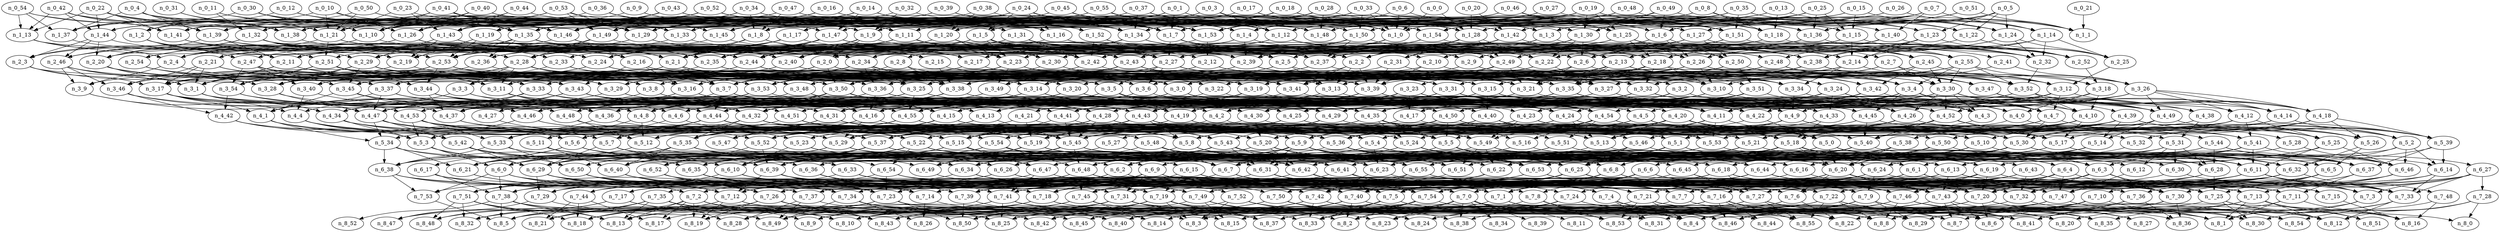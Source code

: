 /* Created by layeredDag.awk: name = g_0500_09_40, edge_probability = 0.083000, seed = 1 */

digraph g_0500_09_40 {
  n_0_0 -> n_1_0;
  n_0_6 -> n_1_0;
  n_0_13 -> n_1_0;
  n_0_14 -> n_1_0;
  n_0_17 -> n_1_0;
  n_0_19 -> n_1_0;
  n_0_33 -> n_1_0;
  n_0_45 -> n_1_0;
  n_0_3 -> n_1_1;
  n_0_13 -> n_1_1;
  n_0_21 -> n_1_1;
  n_0_26 -> n_1_1;
  n_0_51 -> n_1_1;
  n_0_10 -> n_1_2;
  n_0_12 -> n_1_2;
  n_0_52 -> n_1_2;
  n_0_6 -> n_1_3;
  n_0_51 -> n_1_3;
  n_0_55 -> n_1_3;
  n_0_26 -> n_1_4;
  n_0_27 -> n_1_4;
  n_0_39 -> n_1_4;
  n_0_44 -> n_1_4;
  n_0_1 -> n_1_5;
  n_0_24 -> n_1_5;
  n_0_1 -> n_1_6;
  n_0_25 -> n_1_6;
  n_0_37 -> n_1_6;
  n_0_49 -> n_1_6;
  n_0_51 -> n_1_6;
  n_0_1 -> n_1_7;
  n_0_4 -> n_1_7;
  n_0_18 -> n_1_7;
  n_0_23 -> n_1_7;
  n_0_24 -> n_1_7;
  n_0_28 -> n_1_7;
  n_0_40 -> n_1_7;
  n_0_43 -> n_1_7;
  n_0_45 -> n_1_7;
  n_0_52 -> n_1_7;
  n_0_24 -> n_1_8;
  n_0_28 -> n_1_8;
  n_0_34 -> n_1_8;
  n_0_35 -> n_1_8;
  n_0_47 -> n_1_8;
  n_0_4 -> n_1_9;
  n_0_11 -> n_1_9;
  n_0_15 -> n_1_9;
  n_0_19 -> n_1_9;
  n_0_32 -> n_1_9;
  n_0_14 -> n_1_10;
  n_0_19 -> n_1_10;
  n_0_30 -> n_1_10;
  n_0_40 -> n_1_10;
  n_0_41 -> n_1_10;
  n_0_44 -> n_1_10;
  n_0_7 -> n_1_11;
  n_0_9 -> n_1_11;
  n_0_36 -> n_1_11;
  n_0_41 -> n_1_11;
  n_0_48 -> n_1_11;
  n_0_52 -> n_1_11;
  n_0_3 -> n_1_12;
  n_0_7 -> n_1_12;
  n_0_37 -> n_1_12;
  n_0_38 -> n_1_12;
  n_0_41 -> n_1_12;
  n_0_22 -> n_1_13;
  n_0_42 -> n_1_13;
  n_0_54 -> n_1_13;
  n_0_7 -> n_1_14;
  n_0_15 -> n_1_14;
  n_0_35 -> n_1_14;
  n_0_1 -> n_1_15;
  n_0_15 -> n_1_15;
  n_0_25 -> n_1_15;
  n_0_52 -> n_1_15;
  n_0_14 -> n_1_16;
  n_0_24 -> n_1_16;
  n_0_30 -> n_1_16;
  n_0_42 -> n_1_16;
  n_0_43 -> n_1_16;
  n_0_3 -> n_1_17;
  n_0_15 -> n_1_17;
  n_0_8 -> n_1_18;
  n_0_13 -> n_1_18;
  n_0_19 -> n_1_18;
  n_0_28 -> n_1_18;
  n_0_46 -> n_1_18;
  n_0_48 -> n_1_18;
  n_0_16 -> n_1_19;
  n_0_43 -> n_1_19;
  n_0_52 -> n_1_19;
  n_0_17 -> n_1_20;
  n_0_26 -> n_1_20;
  n_0_38 -> n_1_20;
  n_0_10 -> n_1_21;
  n_0_16 -> n_1_21;
  n_0_22 -> n_1_21;
  n_0_23 -> n_1_21;
  n_0_31 -> n_1_21;
  n_0_35 -> n_1_21;
  n_0_46 -> n_1_21;
  n_0_50 -> n_1_21;
  n_0_5 -> n_1_22;
  n_0_18 -> n_1_22;
  n_0_49 -> n_1_22;
  n_0_5 -> n_1_23;
  n_0_17 -> n_1_23;
  n_0_46 -> n_1_23;
  n_0_5 -> n_1_24;
  n_0_8 -> n_1_24;
  n_0_27 -> n_1_24;
  n_0_35 -> n_1_24;
  n_0_55 -> n_1_24;
  n_0_19 -> n_1_25;
  n_0_39 -> n_1_25;
  n_0_46 -> n_1_25;
  n_0_47 -> n_1_25;
  n_0_10 -> n_1_26;
  n_0_40 -> n_1_26;
  n_0_53 -> n_1_26;
  n_0_55 -> n_1_26;
  n_0_7 -> n_1_27;
  n_0_16 -> n_1_27;
  n_0_0 -> n_1_28;
  n_0_5 -> n_1_28;
  n_0_18 -> n_1_28;
  n_0_20 -> n_1_28;
  n_0_50 -> n_1_28;
  n_0_16 -> n_1_29;
  n_0_18 -> n_1_29;
  n_0_22 -> n_1_29;
  n_0_27 -> n_1_29;
  n_0_37 -> n_1_29;
  n_0_53 -> n_1_29;
  n_0_19 -> n_1_30;
  n_0_40 -> n_1_30;
  n_0_49 -> n_1_30;
  n_0_9 -> n_1_31;
  n_0_54 -> n_1_31;
  n_0_9 -> n_1_32;
  n_0_11 -> n_1_32;
  n_0_53 -> n_1_32;
  n_0_8 -> n_1_33;
  n_0_12 -> n_1_33;
  n_0_41 -> n_1_33;
  n_0_55 -> n_1_33;
  n_0_10 -> n_1_34;
  n_0_18 -> n_1_34;
  n_0_24 -> n_1_34;
  n_0_30 -> n_1_34;
  n_0_37 -> n_1_34;
  n_0_39 -> n_1_34;
  n_0_11 -> n_1_35;
  n_0_24 -> n_1_35;
  n_0_30 -> n_1_35;
  n_0_34 -> n_1_35;
  n_0_39 -> n_1_35;
  n_0_41 -> n_1_35;
  n_0_5 -> n_1_36;
  n_0_25 -> n_1_36;
  n_0_33 -> n_1_36;
  n_0_47 -> n_1_36;
  n_0_4 -> n_1_37;
  n_0_30 -> n_1_37;
  n_0_41 -> n_1_37;
  n_0_47 -> n_1_37;
  n_0_54 -> n_1_37;
  n_0_1 -> n_1_38;
  n_0_4 -> n_1_38;
  n_0_16 -> n_1_38;
  n_0_31 -> n_1_38;
  n_0_42 -> n_1_38;
  n_0_43 -> n_1_38;
  n_0_46 -> n_1_38;
  n_0_54 -> n_1_38;
  n_0_4 -> n_1_39;
  n_0_13 -> n_1_39;
  n_0_22 -> n_1_39;
  n_0_40 -> n_1_39;
  n_0_41 -> n_1_39;
  n_0_7 -> n_1_40;
  n_0_16 -> n_1_40;
  n_0_22 -> n_1_41;
  n_0_33 -> n_1_41;
  n_0_42 -> n_1_41;
  n_0_50 -> n_1_41;
  n_0_20 -> n_1_42;
  n_0_51 -> n_1_42;
  n_0_53 -> n_1_42;
  n_0_23 -> n_1_43;
  n_0_24 -> n_1_43;
  n_0_36 -> n_1_43;
  n_0_39 -> n_1_43;
  n_0_44 -> n_1_43;
  n_0_47 -> n_1_43;
  n_0_8 -> n_1_44;
  n_0_22 -> n_1_44;
  n_0_42 -> n_1_44;
  n_0_46 -> n_1_44;
  n_0_49 -> n_1_44;
  n_0_1 -> n_1_45;
  n_0_14 -> n_1_45;
  n_0_32 -> n_1_45;
  n_0_36 -> n_1_45;
  n_0_37 -> n_1_45;
  n_0_38 -> n_1_45;
  n_0_3 -> n_1_46;
  n_0_12 -> n_1_46;
  n_0_25 -> n_1_46;
  n_0_34 -> n_1_46;
  n_0_41 -> n_1_46;
  n_0_43 -> n_1_46;
  n_0_45 -> n_1_46;
  n_0_52 -> n_1_46;
  n_0_14 -> n_1_47;
  n_0_35 -> n_1_47;
  n_0_50 -> n_1_47;
  n_0_5 -> n_1_48;
  n_0_28 -> n_1_48;
  n_0_45 -> n_1_48;
  n_0_53 -> n_1_48;
  n_0_17 -> n_1_49;
  n_0_34 -> n_1_49;
  n_0_45 -> n_1_49;
  n_0_53 -> n_1_49;
  n_0_55 -> n_1_49;
  n_0_24 -> n_1_50;
  n_0_27 -> n_1_50;
  n_0_33 -> n_1_50;
  n_0_55 -> n_1_50;
  n_0_16 -> n_1_51;
  n_0_19 -> n_1_51;
  n_0_24 -> n_1_51;
  n_0_35 -> n_1_51;
  n_0_46 -> n_1_51;
  n_0_12 -> n_1_52;
  n_0_34 -> n_1_52;
  n_0_43 -> n_1_52;
  n_0_6 -> n_1_53;
  n_0_22 -> n_1_53;
  n_0_28 -> n_1_53;
  n_0_32 -> n_1_53;
  n_0_33 -> n_1_53;
  n_0_34 -> n_1_53;
  n_0_35 -> n_1_53;
  n_0_40 -> n_1_53;
  n_0_55 -> n_1_53;
  n_0_10 -> n_1_54;
  n_0_25 -> n_1_54;
  n_0_35 -> n_1_54;
  n_0_41 -> n_1_54;
  n_0_48 -> n_1_54;
  n_1_9 -> n_2_0;
  n_1_50 -> n_2_0;
  n_1_5 -> n_2_1;
  n_1_8 -> n_2_1;
  n_1_17 -> n_2_1;
  n_1_18 -> n_2_1;
  n_1_21 -> n_2_1;
  n_1_26 -> n_2_1;
  n_1_35 -> n_2_1;
  n_1_47 -> n_2_1;
  n_1_6 -> n_2_2;
  n_1_13 -> n_2_2;
  n_1_18 -> n_2_2;
  n_1_20 -> n_2_2;
  n_1_28 -> n_2_2;
  n_1_31 -> n_2_2;
  n_1_34 -> n_2_2;
  n_1_42 -> n_2_2;
  n_1_21 -> n_2_3;
  n_1_32 -> n_2_3;
  n_1_44 -> n_2_3;
  n_1_45 -> n_2_3;
  n_1_4 -> n_2_4;
  n_1_5 -> n_2_4;
  n_1_13 -> n_2_4;
  n_1_20 -> n_2_4;
  n_1_26 -> n_2_4;
  n_1_49 -> n_2_4;
  n_1_0 -> n_2_5;
  n_1_7 -> n_2_5;
  n_1_39 -> n_2_5;
  n_1_22 -> n_2_6;
  n_1_30 -> n_2_6;
  n_1_35 -> n_2_6;
  n_1_51 -> n_2_6;
  n_1_25 -> n_2_7;
  n_1_0 -> n_2_8;
  n_1_7 -> n_2_9;
  n_1_12 -> n_2_9;
  n_1_30 -> n_2_9;
  n_1_27 -> n_2_10;
  n_1_31 -> n_2_10;
  n_1_36 -> n_2_10;
  n_1_2 -> n_2_11;
  n_1_12 -> n_2_11;
  n_1_16 -> n_2_11;
  n_1_29 -> n_2_11;
  n_1_39 -> n_2_11;
  n_1_35 -> n_2_12;
  n_1_53 -> n_2_12;
  n_1_12 -> n_2_13;
  n_1_24 -> n_2_13;
  n_1_42 -> n_2_13;
  n_1_3 -> n_2_14;
  n_1_14 -> n_2_14;
  n_1_15 -> n_2_14;
  n_1_23 -> n_2_14;
  n_1_34 -> n_2_14;
  n_1_39 -> n_2_15;
  n_1_46 -> n_2_15;
  n_1_26 -> n_2_16;
  n_1_44 -> n_2_16;
  n_1_46 -> n_2_16;
  n_1_8 -> n_2_17;
  n_1_21 -> n_2_17;
  n_1_35 -> n_2_17;
  n_1_36 -> n_2_17;
  n_1_53 -> n_2_17;
  n_1_7 -> n_2_18;
  n_1_15 -> n_2_18;
  n_1_25 -> n_2_18;
  n_1_32 -> n_2_18;
  n_1_34 -> n_2_18;
  n_1_6 -> n_2_19;
  n_1_19 -> n_2_19;
  n_1_41 -> n_2_19;
  n_1_43 -> n_2_19;
  n_1_14 -> n_2_20;
  n_1_32 -> n_2_20;
  n_1_39 -> n_2_20;
  n_1_44 -> n_2_20;
  n_1_3 -> n_2_21;
  n_1_12 -> n_2_21;
  n_1_23 -> n_2_22;
  n_1_28 -> n_2_22;
  n_1_30 -> n_2_22;
  n_1_43 -> n_2_22;
  n_1_5 -> n_2_23;
  n_1_11 -> n_2_23;
  n_1_20 -> n_2_23;
  n_1_34 -> n_2_23;
  n_1_35 -> n_2_23;
  n_1_2 -> n_2_24;
  n_1_11 -> n_2_24;
  n_1_32 -> n_2_24;
  n_1_47 -> n_2_24;
  n_1_54 -> n_2_24;
  n_1_14 -> n_2_25;
  n_1_22 -> n_2_25;
  n_1_24 -> n_2_25;
  n_1_40 -> n_2_25;
  n_1_6 -> n_2_26;
  n_1_24 -> n_2_26;
  n_1_25 -> n_2_26;
  n_1_49 -> n_2_26;
  n_1_7 -> n_2_27;
  n_1_10 -> n_2_27;
  n_1_11 -> n_2_27;
  n_1_25 -> n_2_27;
  n_1_29 -> n_2_27;
  n_1_31 -> n_2_27;
  n_1_52 -> n_2_27;
  n_1_54 -> n_2_27;
  n_1_4 -> n_2_28;
  n_1_13 -> n_2_28;
  n_1_17 -> n_2_28;
  n_1_31 -> n_2_28;
  n_1_34 -> n_2_28;
  n_1_49 -> n_2_28;
  n_1_29 -> n_2_29;
  n_1_32 -> n_2_29;
  n_1_43 -> n_2_29;
  n_1_5 -> n_2_30;
  n_1_29 -> n_2_30;
  n_1_54 -> n_2_30;
  n_1_3 -> n_2_31;
  n_1_28 -> n_2_31;
  n_1_42 -> n_2_31;
  n_1_5 -> n_2_32;
  n_1_11 -> n_2_32;
  n_1_12 -> n_2_32;
  n_1_14 -> n_2_32;
  n_1_24 -> n_2_32;
  n_1_25 -> n_2_32;
  n_1_27 -> n_2_32;
  n_1_5 -> n_2_33;
  n_1_32 -> n_2_33;
  n_1_25 -> n_2_34;
  n_1_26 -> n_2_34;
  n_1_28 -> n_2_34;
  n_1_32 -> n_2_34;
  n_1_9 -> n_2_35;
  n_1_25 -> n_2_35;
  n_1_38 -> n_2_35;
  n_1_43 -> n_2_35;
  n_1_47 -> n_2_35;
  n_1_50 -> n_2_35;
  n_1_5 -> n_2_36;
  n_1_35 -> n_2_36;
  n_1_47 -> n_2_36;
  n_1_8 -> n_2_37;
  n_1_25 -> n_2_37;
  n_1_26 -> n_2_37;
  n_1_27 -> n_2_37;
  n_1_50 -> n_2_37;
  n_1_5 -> n_2_38;
  n_1_7 -> n_2_38;
  n_1_12 -> n_2_38;
  n_1_14 -> n_2_38;
  n_1_23 -> n_2_38;
  n_1_45 -> n_2_38;
  n_1_4 -> n_2_39;
  n_1_11 -> n_2_39;
  n_1_19 -> n_2_39;
  n_1_33 -> n_2_39;
  n_1_50 -> n_2_39;
  n_1_51 -> n_2_39;
  n_1_9 -> n_2_40;
  n_1_19 -> n_2_40;
  n_1_26 -> n_2_40;
  n_1_27 -> n_2_40;
  n_1_30 -> n_2_40;
  n_1_31 -> n_2_40;
  n_1_4 -> n_2_41;
  n_1_0 -> n_2_42;
  n_1_5 -> n_2_42;
  n_1_18 -> n_2_42;
  n_1_21 -> n_2_42;
  n_1_31 -> n_2_42;
  n_1_41 -> n_2_42;
  n_1_47 -> n_2_42;
  n_1_52 -> n_2_42;
  n_1_5 -> n_2_43;
  n_1_15 -> n_2_43;
  n_1_28 -> n_2_43;
  n_1_35 -> n_2_43;
  n_1_11 -> n_2_44;
  n_1_12 -> n_2_44;
  n_1_26 -> n_2_44;
  n_1_37 -> n_2_44;
  n_1_40 -> n_2_44;
  n_1_42 -> n_2_44;
  n_1_47 -> n_2_44;
  n_1_16 -> n_2_45;
  n_1_18 -> n_2_45;
  n_1_36 -> n_2_45;
  n_1_10 -> n_2_46;
  n_1_17 -> n_2_46;
  n_1_35 -> n_2_46;
  n_1_44 -> n_2_46;
  n_1_2 -> n_2_47;
  n_1_46 -> n_2_47;
  n_1_35 -> n_2_48;
  n_1_40 -> n_2_48;
  n_1_47 -> n_2_48;
  n_1_7 -> n_2_49;
  n_1_28 -> n_2_49;
  n_1_36 -> n_2_49;
  n_1_50 -> n_2_49;
  n_1_6 -> n_2_50;
  n_1_17 -> n_2_50;
  n_1_20 -> n_2_50;
  n_1_27 -> n_2_50;
  n_1_47 -> n_2_50;
  n_1_2 -> n_2_51;
  n_1_11 -> n_2_51;
  n_1_21 -> n_2_51;
  n_1_16 -> n_2_52;
  n_1_23 -> n_2_52;
  n_1_27 -> n_2_52;
  n_1_51 -> n_2_52;
  n_1_52 -> n_2_52;
  n_1_54 -> n_2_52;
  n_1_8 -> n_2_53;
  n_1_19 -> n_2_53;
  n_1_20 -> n_2_53;
  n_1_27 -> n_2_53;
  n_1_32 -> n_2_53;
  n_1_33 -> n_2_53;
  n_1_35 -> n_2_53;
  n_1_10 -> n_2_54;
  n_1_26 -> n_2_54;
  n_1_35 -> n_2_54;
  n_1_9 -> n_2_55;
  n_1_15 -> n_2_55;
  n_1_31 -> n_2_55;
  n_2_4 -> n_3_0;
  n_2_7 -> n_3_0;
  n_2_14 -> n_3_0;
  n_2_44 -> n_3_0;
  n_2_11 -> n_3_1;
  n_2_20 -> n_3_1;
  n_2_21 -> n_3_1;
  n_2_28 -> n_3_1;
  n_2_51 -> n_3_1;
  n_2_0 -> n_3_2;
  n_2_1 -> n_3_3;
  n_2_28 -> n_3_3;
  n_2_34 -> n_3_3;
  n_2_17 -> n_3_4;
  n_2_27 -> n_3_4;
  n_2_39 -> n_3_4;
  n_2_40 -> n_3_4;
  n_2_48 -> n_3_4;
  n_2_55 -> n_3_4;
  n_2_27 -> n_3_5;
  n_2_28 -> n_3_5;
  n_2_53 -> n_3_5;
  n_2_26 -> n_3_6;
  n_2_27 -> n_3_6;
  n_2_28 -> n_3_6;
  n_2_1 -> n_3_7;
  n_2_14 -> n_3_7;
  n_2_29 -> n_3_7;
  n_2_34 -> n_3_7;
  n_2_36 -> n_3_7;
  n_2_37 -> n_3_7;
  n_2_54 -> n_3_7;
  n_2_28 -> n_3_8;
  n_2_29 -> n_3_8;
  n_2_39 -> n_3_8;
  n_2_4 -> n_3_9;
  n_2_40 -> n_3_9;
  n_2_46 -> n_3_9;
  n_2_18 -> n_3_10;
  n_2_23 -> n_3_10;
  n_2_26 -> n_3_10;
  n_2_35 -> n_3_10;
  n_2_41 -> n_3_10;
  n_2_0 -> n_3_11;
  n_2_9 -> n_3_11;
  n_2_23 -> n_3_11;
  n_2_28 -> n_3_11;
  n_2_30 -> n_3_11;
  n_2_43 -> n_3_11;
  n_2_51 -> n_3_11;
  n_2_54 -> n_3_11;
  n_2_14 -> n_3_12;
  n_2_25 -> n_3_12;
  n_2_29 -> n_3_12;
  n_2_38 -> n_3_12;
  n_2_45 -> n_3_12;
  n_2_2 -> n_3_13;
  n_2_5 -> n_3_13;
  n_2_6 -> n_3_13;
  n_2_16 -> n_3_13;
  n_2_50 -> n_3_13;
  n_2_3 -> n_3_14;
  n_2_5 -> n_3_14;
  n_2_6 -> n_3_14;
  n_2_13 -> n_3_14;
  n_2_18 -> n_3_14;
  n_2_20 -> n_3_14;
  n_2_11 -> n_3_15;
  n_2_12 -> n_3_15;
  n_2_18 -> n_3_15;
  n_2_24 -> n_3_15;
  n_2_27 -> n_3_15;
  n_2_50 -> n_3_15;
  n_2_16 -> n_3_16;
  n_2_39 -> n_3_16;
  n_2_42 -> n_3_16;
  n_2_47 -> n_3_16;
  n_2_3 -> n_3_17;
  n_2_11 -> n_3_17;
  n_2_18 -> n_3_17;
  n_2_21 -> n_3_17;
  n_2_28 -> n_3_17;
  n_2_35 -> n_3_17;
  n_2_5 -> n_3_18;
  n_2_52 -> n_3_18;
  n_2_55 -> n_3_18;
  n_2_8 -> n_3_19;
  n_2_14 -> n_3_19;
  n_2_18 -> n_3_19;
  n_2_24 -> n_3_19;
  n_2_28 -> n_3_19;
  n_2_53 -> n_3_19;
  n_2_20 -> n_3_20;
  n_2_37 -> n_3_20;
  n_2_0 -> n_3_21;
  n_2_6 -> n_3_21;
  n_2_13 -> n_3_21;
  n_2_31 -> n_3_21;
  n_2_39 -> n_3_21;
  n_2_44 -> n_3_21;
  n_2_49 -> n_3_21;
  n_2_2 -> n_3_22;
  n_2_51 -> n_3_22;
  n_2_49 -> n_3_23;
  n_2_18 -> n_3_24;
  n_2_26 -> n_3_24;
  n_2_1 -> n_3_25;
  n_2_7 -> n_3_25;
  n_2_27 -> n_3_25;
  n_2_34 -> n_3_25;
  n_2_38 -> n_3_25;
  n_2_7 -> n_3_26;
  n_2_28 -> n_3_26;
  n_2_41 -> n_3_26;
  n_2_16 -> n_3_27;
  n_2_22 -> n_3_27;
  n_2_39 -> n_3_27;
  n_2_45 -> n_3_27;
  n_2_55 -> n_3_27;
  n_2_1 -> n_3_28;
  n_2_6 -> n_3_28;
  n_2_10 -> n_3_28;
  n_2_19 -> n_3_28;
  n_2_20 -> n_3_28;
  n_2_26 -> n_3_28;
  n_2_29 -> n_3_28;
  n_2_44 -> n_3_28;
  n_2_46 -> n_3_28;
  n_2_53 -> n_3_28;
  n_2_0 -> n_3_29;
  n_2_11 -> n_3_29;
  n_2_17 -> n_3_29;
  n_2_21 -> n_3_29;
  n_2_42 -> n_3_29;
  n_2_46 -> n_3_29;
  n_2_7 -> n_3_30;
  n_2_12 -> n_3_30;
  n_2_42 -> n_3_30;
  n_2_45 -> n_3_30;
  n_2_55 -> n_3_30;
  n_2_26 -> n_3_31;
  n_2_30 -> n_3_31;
  n_2_40 -> n_3_31;
  n_2_47 -> n_3_31;
  n_2_53 -> n_3_31;
  n_2_1 -> n_3_32;
  n_2_10 -> n_3_32;
  n_2_18 -> n_3_32;
  n_2_38 -> n_3_32;
  n_2_45 -> n_3_32;
  n_2_22 -> n_3_33;
  n_2_29 -> n_3_33;
  n_2_46 -> n_3_33;
  n_2_49 -> n_3_33;
  n_2_13 -> n_3_34;
  n_2_14 -> n_3_34;
  n_2_15 -> n_3_34;
  n_2_16 -> n_3_34;
  n_2_34 -> n_3_34;
  n_2_44 -> n_3_34;
  n_2_13 -> n_3_35;
  n_2_18 -> n_3_35;
  n_2_24 -> n_3_35;
  n_2_37 -> n_3_35;
  n_2_43 -> n_3_35;
  n_2_45 -> n_3_35;
  n_2_48 -> n_3_35;
  n_2_50 -> n_3_35;
  n_2_5 -> n_3_36;
  n_2_6 -> n_3_36;
  n_2_19 -> n_3_36;
  n_2_34 -> n_3_36;
  n_2_38 -> n_3_36;
  n_2_54 -> n_3_36;
  n_2_0 -> n_3_37;
  n_2_3 -> n_3_37;
  n_2_12 -> n_3_37;
  n_2_27 -> n_3_37;
  n_2_8 -> n_3_38;
  n_2_15 -> n_3_38;
  n_2_34 -> n_3_38;
  n_2_45 -> n_3_38;
  n_2_49 -> n_3_38;
  n_2_1 -> n_3_39;
  n_2_2 -> n_3_39;
  n_2_10 -> n_3_39;
  n_2_27 -> n_3_39;
  n_2_31 -> n_3_39;
  n_2_35 -> n_3_39;
  n_2_38 -> n_3_39;
  n_2_55 -> n_3_39;
  n_2_0 -> n_3_40;
  n_2_28 -> n_3_40;
  n_2_40 -> n_3_40;
  n_2_44 -> n_3_40;
  n_2_47 -> n_3_40;
  n_2_1 -> n_3_41;
  n_2_2 -> n_3_41;
  n_2_6 -> n_3_41;
  n_2_18 -> n_3_41;
  n_2_21 -> n_3_41;
  n_2_22 -> n_3_41;
  n_2_33 -> n_3_41;
  n_2_43 -> n_3_41;
  n_2_50 -> n_3_41;
  n_2_9 -> n_3_42;
  n_2_26 -> n_3_42;
  n_2_45 -> n_3_42;
  n_2_16 -> n_3_43;
  n_2_21 -> n_3_43;
  n_2_51 -> n_3_43;
  n_2_51 -> n_3_44;
  n_2_53 -> n_3_44;
  n_2_23 -> n_3_45;
  n_2_24 -> n_3_45;
  n_2_29 -> n_3_45;
  n_2_33 -> n_3_45;
  n_2_43 -> n_3_45;
  n_2_47 -> n_3_45;
  n_2_21 -> n_3_46;
  n_2_24 -> n_3_46;
  n_2_46 -> n_3_46;
  n_2_53 -> n_3_46;
  n_2_6 -> n_3_47;
  n_2_34 -> n_3_47;
  n_2_38 -> n_3_47;
  n_2_48 -> n_3_47;
  n_2_49 -> n_3_47;
  n_2_50 -> n_3_47;
  n_2_9 -> n_3_48;
  n_2_33 -> n_3_48;
  n_2_48 -> n_3_48;
  n_2_53 -> n_3_48;
  n_2_13 -> n_3_49;
  n_2_23 -> n_3_49;
  n_2_43 -> n_3_49;
  n_2_0 -> n_3_50;
  n_2_1 -> n_3_50;
  n_2_12 -> n_3_50;
  n_2_13 -> n_3_50;
  n_2_23 -> n_3_50;
  n_2_29 -> n_3_50;
  n_2_9 -> n_3_51;
  n_2_50 -> n_3_51;
  n_2_13 -> n_3_52;
  n_2_23 -> n_3_52;
  n_2_32 -> n_3_52;
  n_2_48 -> n_3_52;
  n_2_51 -> n_3_52;
  n_2_55 -> n_3_52;
  n_2_8 -> n_3_53;
  n_2_13 -> n_3_53;
  n_2_17 -> n_3_53;
  n_2_23 -> n_3_53;
  n_2_26 -> n_3_53;
  n_2_27 -> n_3_53;
  n_2_31 -> n_3_53;
  n_2_46 -> n_3_53;
  n_2_54 -> n_3_53;
  n_2_28 -> n_3_54;
  n_2_29 -> n_3_54;
  n_2_36 -> n_3_54;
  n_2_47 -> n_3_54;
  n_2_51 -> n_3_54;
  n_3_2 -> n_4_0;
  n_3_18 -> n_4_0;
  n_3_32 -> n_4_0;
  n_3_35 -> n_4_0;
  n_3_42 -> n_4_0;
  n_3_17 -> n_4_1;
  n_3_29 -> n_4_1;
  n_3_37 -> n_4_1;
  n_3_45 -> n_4_1;
  n_3_25 -> n_4_2;
  n_3_26 -> n_4_2;
  n_3_39 -> n_4_2;
  n_3_4 -> n_4_3;
  n_3_7 -> n_4_3;
  n_3_10 -> n_4_3;
  n_3_22 -> n_4_3;
  n_3_30 -> n_4_3;
  n_3_32 -> n_4_3;
  n_3_3 -> n_4_4;
  n_3_17 -> n_4_4;
  n_3_40 -> n_4_4;
  n_3_39 -> n_4_5;
  n_3_51 -> n_4_5;
  n_3_0 -> n_4_6;
  n_3_15 -> n_4_6;
  n_3_44 -> n_4_6;
  n_3_51 -> n_4_6;
  n_3_4 -> n_4_7;
  n_3_12 -> n_4_7;
  n_3_13 -> n_4_7;
  n_3_30 -> n_4_7;
  n_3_51 -> n_4_7;
  n_3_0 -> n_4_8;
  n_3_15 -> n_4_8;
  n_3_40 -> n_4_8;
  n_3_49 -> n_4_8;
  n_3_50 -> n_4_8;
  n_3_53 -> n_4_8;
  n_3_0 -> n_4_9;
  n_3_4 -> n_4_9;
  n_3_5 -> n_4_9;
  n_3_20 -> n_4_9;
  n_3_31 -> n_4_9;
  n_3_34 -> n_4_9;
  n_3_43 -> n_4_9;
  n_3_18 -> n_4_10;
  n_3_36 -> n_4_10;
  n_3_47 -> n_4_10;
  n_3_52 -> n_4_10;
  n_3_6 -> n_4_11;
  n_3_11 -> n_4_11;
  n_3_16 -> n_4_11;
  n_3_24 -> n_4_11;
  n_3_26 -> n_4_11;
  n_3_27 -> n_4_11;
  n_3_33 -> n_4_11;
  n_3_35 -> n_4_11;
  n_3_0 -> n_4_12;
  n_3_26 -> n_4_12;
  n_3_7 -> n_4_13;
  n_3_30 -> n_4_13;
  n_3_32 -> n_4_13;
  n_3_39 -> n_4_13;
  n_3_0 -> n_4_14;
  n_3_24 -> n_4_14;
  n_3_26 -> n_4_14;
  n_3_52 -> n_4_14;
  n_3_15 -> n_4_15;
  n_3_21 -> n_4_15;
  n_3_39 -> n_4_15;
  n_3_43 -> n_4_15;
  n_3_50 -> n_4_15;
  n_3_0 -> n_4_16;
  n_3_5 -> n_4_16;
  n_3_15 -> n_4_16;
  n_3_22 -> n_4_16;
  n_3_27 -> n_4_16;
  n_3_36 -> n_4_16;
  n_3_39 -> n_4_16;
  n_3_43 -> n_4_16;
  n_3_48 -> n_4_16;
  n_3_23 -> n_4_17;
  n_3_24 -> n_4_17;
  n_3_30 -> n_4_17;
  n_3_12 -> n_4_18;
  n_3_15 -> n_4_18;
  n_3_26 -> n_4_18;
  n_3_52 -> n_4_18;
  n_3_5 -> n_4_19;
  n_3_8 -> n_4_19;
  n_3_32 -> n_4_19;
  n_3_39 -> n_4_19;
  n_3_50 -> n_4_19;
  n_3_52 -> n_4_19;
  n_3_54 -> n_4_19;
  n_3_8 -> n_4_20;
  n_3_13 -> n_4_21;
  n_3_7 -> n_4_22;
  n_3_29 -> n_4_22;
  n_3_31 -> n_4_22;
  n_3_42 -> n_4_22;
  n_3_30 -> n_4_23;
  n_3_37 -> n_4_23;
  n_3_0 -> n_4_24;
  n_3_2 -> n_4_24;
  n_3_3 -> n_4_24;
  n_3_23 -> n_4_24;
  n_3_36 -> n_4_24;
  n_3_38 -> n_4_24;
  n_3_49 -> n_4_24;
  n_3_23 -> n_4_25;
  n_3_42 -> n_4_25;
  n_3_43 -> n_4_25;
  n_3_20 -> n_4_26;
  n_3_21 -> n_4_26;
  n_3_24 -> n_4_26;
  n_3_30 -> n_4_26;
  n_3_33 -> n_4_26;
  n_3_50 -> n_4_26;
  n_3_16 -> n_4_27;
  n_3_38 -> n_4_27;
  n_3_48 -> n_4_27;
  n_3_16 -> n_4_28;
  n_3_26 -> n_4_28;
  n_3_30 -> n_4_28;
  n_3_32 -> n_4_28;
  n_3_44 -> n_4_28;
  n_3_46 -> n_4_28;
  n_3_52 -> n_4_28;
  n_3_10 -> n_4_29;
  n_3_14 -> n_4_29;
  n_3_32 -> n_4_29;
  n_3_35 -> n_4_29;
  n_3_42 -> n_4_29;
  n_3_45 -> n_4_29;
  n_3_54 -> n_4_29;
  n_3_1 -> n_4_30;
  n_3_10 -> n_4_30;
  n_3_21 -> n_4_30;
  n_3_27 -> n_4_30;
  n_3_31 -> n_4_30;
  n_3_32 -> n_4_30;
  n_3_0 -> n_4_31;
  n_3_13 -> n_4_31;
  n_3_20 -> n_4_31;
  n_3_23 -> n_4_31;
  n_3_35 -> n_4_31;
  n_3_37 -> n_4_31;
  n_3_38 -> n_4_31;
  n_3_45 -> n_4_31;
  n_3_5 -> n_4_32;
  n_3_14 -> n_4_32;
  n_3_17 -> n_4_32;
  n_3_20 -> n_4_32;
  n_3_33 -> n_4_32;
  n_3_50 -> n_4_32;
  n_3_15 -> n_4_33;
  n_3_24 -> n_4_33;
  n_3_41 -> n_4_33;
  n_3_1 -> n_4_34;
  n_3_14 -> n_4_34;
  n_3_17 -> n_4_34;
  n_3_25 -> n_4_34;
  n_3_33 -> n_4_34;
  n_3_4 -> n_4_35;
  n_3_20 -> n_4_35;
  n_3_29 -> n_4_35;
  n_3_35 -> n_4_35;
  n_3_51 -> n_4_35;
  n_3_11 -> n_4_36;
  n_3_20 -> n_4_36;
  n_3_25 -> n_4_36;
  n_3_28 -> n_4_36;
  n_3_31 -> n_4_36;
  n_3_41 -> n_4_36;
  n_3_10 -> n_4_37;
  n_3_31 -> n_4_37;
  n_3_33 -> n_4_37;
  n_3_43 -> n_4_37;
  n_3_44 -> n_4_37;
  n_3_45 -> n_4_37;
  n_3_53 -> n_4_37;
  n_3_5 -> n_4_38;
  n_3_10 -> n_4_38;
  n_3_34 -> n_4_38;
  n_3_30 -> n_4_39;
  n_3_14 -> n_4_40;
  n_3_15 -> n_4_40;
  n_3_25 -> n_4_40;
  n_3_53 -> n_4_40;
  n_3_7 -> n_4_41;
  n_3_10 -> n_4_41;
  n_3_23 -> n_4_41;
  n_3_51 -> n_4_41;
  n_3_46 -> n_4_42;
  n_3_54 -> n_4_42;
  n_3_12 -> n_4_43;
  n_3_19 -> n_4_43;
  n_3_37 -> n_4_43;
  n_3_3 -> n_4_44;
  n_3_7 -> n_4_44;
  n_3_11 -> n_4_44;
  n_3_14 -> n_4_44;
  n_3_20 -> n_4_44;
  n_3_26 -> n_4_44;
  n_3_35 -> n_4_44;
  n_3_4 -> n_4_45;
  n_3_15 -> n_4_45;
  n_3_32 -> n_4_45;
  n_3_44 -> n_4_45;
  n_3_2 -> n_4_46;
  n_3_20 -> n_4_46;
  n_3_32 -> n_4_46;
  n_3_36 -> n_4_46;
  n_3_46 -> n_4_46;
  n_3_48 -> n_4_46;
  n_3_49 -> n_4_46;
  n_3_50 -> n_4_46;
  n_3_53 -> n_4_46;
  n_3_54 -> n_4_46;
  n_3_8 -> n_4_47;
  n_3_9 -> n_4_47;
  n_3_12 -> n_4_47;
  n_3_16 -> n_4_47;
  n_3_18 -> n_4_47;
  n_3_28 -> n_4_47;
  n_3_33 -> n_4_47;
  n_3_37 -> n_4_47;
  n_3_43 -> n_4_47;
  n_3_9 -> n_4_48;
  n_3_19 -> n_4_48;
  n_3_25 -> n_4_48;
  n_3_36 -> n_4_48;
  n_3_14 -> n_4_49;
  n_3_20 -> n_4_49;
  n_3_26 -> n_4_49;
  n_3_31 -> n_4_49;
  n_3_32 -> n_4_49;
  n_3_39 -> n_4_49;
  n_3_47 -> n_4_49;
  n_3_48 -> n_4_49;
  n_3_30 -> n_4_50;
  n_3_44 -> n_4_50;
  n_3_1 -> n_4_51;
  n_3_6 -> n_4_51;
  n_3_24 -> n_4_51;
  n_3_1 -> n_4_52;
  n_3_12 -> n_4_52;
  n_3_15 -> n_4_52;
  n_3_23 -> n_4_52;
  n_3_30 -> n_4_52;
  n_3_43 -> n_4_52;
  n_3_7 -> n_4_53;
  n_3_17 -> n_4_53;
  n_3_32 -> n_4_53;
  n_3_4 -> n_4_54;
  n_3_16 -> n_4_54;
  n_3_17 -> n_4_54;
  n_3_19 -> n_4_54;
  n_3_20 -> n_4_54;
  n_3_31 -> n_4_54;
  n_3_0 -> n_4_55;
  n_3_6 -> n_4_55;
  n_3_13 -> n_4_55;
  n_3_24 -> n_4_55;
  n_3_25 -> n_4_55;
  n_3_32 -> n_4_55;
  n_3_45 -> n_4_55;
  n_3_52 -> n_4_55;
  n_4_5 -> n_5_0;
  n_4_11 -> n_5_0;
  n_4_22 -> n_5_0;
  n_4_28 -> n_5_0;
  n_4_40 -> n_5_0;
  n_4_54 -> n_5_0;
  n_4_9 -> n_5_1;
  n_4_12 -> n_5_1;
  n_4_15 -> n_5_1;
  n_4_43 -> n_5_1;
  n_4_44 -> n_5_1;
  n_4_7 -> n_5_2;
  n_4_14 -> n_5_2;
  n_4_45 -> n_5_2;
  n_4_20 -> n_5_3;
  n_4_34 -> n_5_3;
  n_4_42 -> n_5_3;
  n_4_46 -> n_5_3;
  n_4_53 -> n_5_3;
  n_4_15 -> n_5_4;
  n_4_20 -> n_5_4;
  n_4_28 -> n_5_4;
  n_4_31 -> n_5_4;
  n_4_39 -> n_5_4;
  n_4_19 -> n_5_5;
  n_4_22 -> n_5_5;
  n_4_32 -> n_5_5;
  n_4_35 -> n_5_5;
  n_4_36 -> n_5_5;
  n_4_39 -> n_5_5;
  n_4_50 -> n_5_5;
  n_4_1 -> n_5_6;
  n_4_2 -> n_5_6;
  n_4_4 -> n_5_6;
  n_4_13 -> n_5_6;
  n_4_35 -> n_5_6;
  n_4_44 -> n_5_6;
  n_4_47 -> n_5_6;
  n_4_51 -> n_5_6;
  n_4_10 -> n_5_7;
  n_4_15 -> n_5_7;
  n_4_42 -> n_5_7;
  n_4_44 -> n_5_7;
  n_4_53 -> n_5_7;
  n_4_55 -> n_5_7;
  n_4_4 -> n_5_8;
  n_4_5 -> n_5_8;
  n_4_20 -> n_5_8;
  n_4_32 -> n_5_8;
  n_4_43 -> n_5_8;
  n_4_46 -> n_5_8;
  n_4_47 -> n_5_8;
  n_4_50 -> n_5_8;
  n_4_11 -> n_5_9;
  n_4_21 -> n_5_9;
  n_4_33 -> n_5_9;
  n_4_37 -> n_5_9;
  n_4_40 -> n_5_9;
  n_4_9 -> n_5_10;
  n_4_39 -> n_5_10;
  n_4_51 -> n_5_10;
  n_4_6 -> n_5_11;
  n_4_8 -> n_5_11;
  n_4_8 -> n_5_12;
  n_4_17 -> n_5_12;
  n_4_27 -> n_5_12;
  n_4_40 -> n_5_12;
  n_4_48 -> n_5_12;
  n_4_50 -> n_5_12;
  n_4_55 -> n_5_12;
  n_4_2 -> n_5_13;
  n_4_11 -> n_5_13;
  n_4_20 -> n_5_13;
  n_4_24 -> n_5_13;
  n_4_38 -> n_5_13;
  n_4_43 -> n_5_13;
  n_4_39 -> n_5_14;
  n_4_49 -> n_5_14;
  n_4_10 -> n_5_15;
  n_4_14 -> n_5_15;
  n_4_28 -> n_5_15;
  n_4_37 -> n_5_15;
  n_4_41 -> n_5_15;
  n_4_47 -> n_5_15;
  n_4_51 -> n_5_15;
  n_4_52 -> n_5_15;
  n_4_54 -> n_5_15;
  n_4_50 -> n_5_16;
  n_4_54 -> n_5_16;
  n_4_10 -> n_5_17;
  n_4_12 -> n_5_17;
  n_4_19 -> n_5_17;
  n_4_23 -> n_5_17;
  n_4_24 -> n_5_17;
  n_4_52 -> n_5_17;
  n_4_7 -> n_5_18;
  n_4_20 -> n_5_18;
  n_4_24 -> n_5_18;
  n_4_25 -> n_5_18;
  n_4_26 -> n_5_18;
  n_4_33 -> n_5_18;
  n_4_40 -> n_5_18;
  n_4_21 -> n_5_19;
  n_4_29 -> n_5_19;
  n_4_32 -> n_5_19;
  n_4_43 -> n_5_19;
  n_4_45 -> n_5_19;
  n_4_47 -> n_5_19;
  n_4_30 -> n_5_20;
  n_4_44 -> n_5_20;
  n_4_50 -> n_5_20;
  n_4_54 -> n_5_20;
  n_4_55 -> n_5_20;
  n_4_7 -> n_5_21;
  n_4_26 -> n_5_21;
  n_4_32 -> n_5_21;
  n_4_40 -> n_5_21;
  n_4_52 -> n_5_21;
  n_4_1 -> n_5_22;
  n_4_9 -> n_5_22;
  n_4_33 -> n_5_22;
  n_4_34 -> n_5_22;
  n_4_44 -> n_5_22;
  n_4_20 -> n_5_23;
  n_4_25 -> n_5_23;
  n_4_53 -> n_5_23;
  n_4_18 -> n_5_24;
  n_4_35 -> n_5_24;
  n_4_48 -> n_5_24;
  n_4_0 -> n_5_25;
  n_4_12 -> n_5_25;
  n_4_20 -> n_5_25;
  n_4_52 -> n_5_25;
  n_4_17 -> n_5_26;
  n_4_18 -> n_5_26;
  n_4_20 -> n_5_26;
  n_4_39 -> n_5_26;
  n_4_7 -> n_5_27;
  n_4_20 -> n_5_28;
  n_4_4 -> n_5_29;
  n_4_5 -> n_5_29;
  n_4_15 -> n_5_29;
  n_4_16 -> n_5_29;
  n_4_39 -> n_5_29;
  n_4_42 -> n_5_29;
  n_4_49 -> n_5_29;
  n_4_5 -> n_5_30;
  n_4_7 -> n_5_30;
  n_4_9 -> n_5_30;
  n_4_14 -> n_5_30;
  n_4_20 -> n_5_30;
  n_4_25 -> n_5_30;
  n_4_35 -> n_5_30;
  n_4_49 -> n_5_30;
  n_4_53 -> n_5_30;
  n_4_35 -> n_5_31;
  n_4_38 -> n_5_31;
  n_4_18 -> n_5_32;
  n_4_32 -> n_5_32;
  n_4_32 -> n_5_33;
  n_4_36 -> n_5_33;
  n_4_44 -> n_5_33;
  n_4_53 -> n_5_33;
  n_4_55 -> n_5_33;
  n_4_1 -> n_5_34;
  n_4_43 -> n_5_34;
  n_4_47 -> n_5_34;
  n_4_16 -> n_5_35;
  n_4_17 -> n_5_35;
  n_4_25 -> n_5_35;
  n_4_30 -> n_5_35;
  n_4_31 -> n_5_35;
  n_4_32 -> n_5_35;
  n_4_35 -> n_5_35;
  n_4_55 -> n_5_35;
  n_4_5 -> n_5_36;
  n_4_7 -> n_5_36;
  n_4_34 -> n_5_36;
  n_4_43 -> n_5_36;
  n_4_45 -> n_5_36;
  n_4_46 -> n_5_36;
  n_4_50 -> n_5_36;
  n_4_0 -> n_5_37;
  n_4_6 -> n_5_37;
  n_4_12 -> n_5_37;
  n_4_19 -> n_5_37;
  n_4_20 -> n_5_37;
  n_4_21 -> n_5_37;
  n_4_23 -> n_5_37;
  n_4_44 -> n_5_37;
  n_4_10 -> n_5_38;
  n_4_18 -> n_5_39;
  n_4_26 -> n_5_39;
  n_4_39 -> n_5_39;
  n_4_49 -> n_5_39;
  n_4_50 -> n_5_39;
  n_4_18 -> n_5_40;
  n_4_31 -> n_5_40;
  n_4_45 -> n_5_40;
  n_4_52 -> n_5_40;
  n_4_5 -> n_5_41;
  n_4_12 -> n_5_41;
  n_4_55 -> n_5_41;
  n_4_4 -> n_5_42;
  n_4_47 -> n_5_42;
  n_4_16 -> n_5_43;
  n_4_29 -> n_5_43;
  n_4_41 -> n_5_43;
  n_4_29 -> n_5_44;
  n_4_1 -> n_5_45;
  n_4_12 -> n_5_45;
  n_4_13 -> n_5_45;
  n_4_24 -> n_5_45;
  n_4_26 -> n_5_45;
  n_4_28 -> n_5_45;
  n_4_31 -> n_5_45;
  n_4_37 -> n_5_45;
  n_4_39 -> n_5_45;
  n_4_41 -> n_5_45;
  n_4_50 -> n_5_45;
  n_4_3 -> n_5_46;
  n_4_8 -> n_5_46;
  n_4_39 -> n_5_46;
  n_4_16 -> n_5_47;
  n_4_24 -> n_5_47;
  n_4_31 -> n_5_47;
  n_4_4 -> n_5_48;
  n_4_23 -> n_5_49;
  n_4_35 -> n_5_49;
  n_4_53 -> n_5_49;
  n_4_54 -> n_5_49;
  n_4_10 -> n_5_50;
  n_4_54 -> n_5_50;
  n_4_40 -> n_5_51;
  n_4_54 -> n_5_51;
  n_4_9 -> n_5_52;
  n_4_13 -> n_5_52;
  n_4_19 -> n_5_52;
  n_4_23 -> n_5_52;
  n_4_28 -> n_5_52;
  n_4_34 -> n_5_52;
  n_4_40 -> n_5_52;
  n_4_11 -> n_5_53;
  n_4_19 -> n_5_53;
  n_4_23 -> n_5_53;
  n_4_30 -> n_5_53;
  n_4_39 -> n_5_53;
  n_4_5 -> n_5_54;
  n_4_25 -> n_5_54;
  n_4_51 -> n_5_54;
  n_5_0 -> n_6_0;
  n_5_3 -> n_6_0;
  n_5_9 -> n_6_0;
  n_5_35 -> n_6_0;
  n_5_30 -> n_6_1;
  n_5_43 -> n_6_1;
  n_5_54 -> n_6_1;
  n_5_2 -> n_6_2;
  n_5_34 -> n_6_2;
  n_5_43 -> n_6_2;
  n_5_46 -> n_6_2;
  n_5_10 -> n_6_3;
  n_5_29 -> n_6_3;
  n_5_41 -> n_6_3;
  n_5_45 -> n_6_3;
  n_5_1 -> n_6_4;
  n_5_4 -> n_6_4;
  n_5_16 -> n_6_4;
  n_5_17 -> n_6_5;
  n_5_26 -> n_6_5;
  n_5_53 -> n_6_5;
  n_5_14 -> n_6_6;
  n_5_1 -> n_6_7;
  n_5_9 -> n_6_7;
  n_5_11 -> n_6_7;
  n_5_23 -> n_6_7;
  n_5_48 -> n_6_7;
  n_5_15 -> n_6_8;
  n_5_18 -> n_6_8;
  n_5_38 -> n_6_8;
  n_5_45 -> n_6_8;
  n_5_50 -> n_6_8;
  n_5_1 -> n_6_9;
  n_5_5 -> n_6_9;
  n_5_23 -> n_6_9;
  n_5_3 -> n_6_10;
  n_5_18 -> n_6_10;
  n_5_22 -> n_6_10;
  n_5_23 -> n_6_10;
  n_5_27 -> n_6_10;
  n_5_37 -> n_6_10;
  n_5_41 -> n_6_10;
  n_5_54 -> n_6_10;
  n_5_6 -> n_6_11;
  n_5_7 -> n_6_11;
  n_5_9 -> n_6_11;
  n_5_25 -> n_6_11;
  n_5_30 -> n_6_11;
  n_5_41 -> n_6_11;
  n_5_49 -> n_6_11;
  n_5_5 -> n_6_12;
  n_5_19 -> n_6_12;
  n_5_31 -> n_6_12;
  n_5_9 -> n_6_13;
  n_5_14 -> n_6_13;
  n_5_19 -> n_6_13;
  n_5_41 -> n_6_13;
  n_5_2 -> n_6_14;
  n_5_39 -> n_6_14;
  n_5_54 -> n_6_14;
  n_5_6 -> n_6_15;
  n_5_35 -> n_6_15;
  n_5_5 -> n_6_16;
  n_5_20 -> n_6_16;
  n_5_25 -> n_6_16;
  n_5_49 -> n_6_16;
  n_5_6 -> n_6_17;
  n_5_4 -> n_6_18;
  n_5_32 -> n_6_18;
  n_5_40 -> n_6_18;
  n_5_1 -> n_6_19;
  n_5_36 -> n_6_19;
  n_5_39 -> n_6_19;
  n_5_45 -> n_6_19;
  n_5_49 -> n_6_19;
  n_5_0 -> n_6_20;
  n_5_9 -> n_6_20;
  n_5_10 -> n_6_20;
  n_5_18 -> n_6_20;
  n_5_22 -> n_6_20;
  n_5_38 -> n_6_20;
  n_5_43 -> n_6_20;
  n_5_50 -> n_6_20;
  n_5_12 -> n_6_21;
  n_5_14 -> n_6_21;
  n_5_34 -> n_6_21;
  n_5_35 -> n_6_21;
  n_5_49 -> n_6_21;
  n_5_9 -> n_6_22;
  n_5_18 -> n_6_22;
  n_5_22 -> n_6_22;
  n_5_38 -> n_6_22;
  n_5_49 -> n_6_22;
  n_5_50 -> n_6_22;
  n_5_4 -> n_6_23;
  n_5_8 -> n_6_23;
  n_5_19 -> n_6_23;
  n_5_20 -> n_6_23;
  n_5_44 -> n_6_23;
  n_5_46 -> n_6_23;
  n_5_18 -> n_6_24;
  n_5_30 -> n_6_24;
  n_5_31 -> n_6_24;
  n_5_1 -> n_6_25;
  n_5_15 -> n_6_25;
  n_5_17 -> n_6_25;
  n_5_18 -> n_6_25;
  n_5_21 -> n_6_25;
  n_5_36 -> n_6_25;
  n_5_42 -> n_6_25;
  n_5_46 -> n_6_25;
  n_5_54 -> n_6_25;
  n_5_5 -> n_6_26;
  n_5_8 -> n_6_26;
  n_5_47 -> n_6_26;
  n_5_48 -> n_6_26;
  n_5_52 -> n_6_26;
  n_5_0 -> n_6_27;
  n_5_18 -> n_6_28;
  n_5_21 -> n_6_28;
  n_5_31 -> n_6_28;
  n_5_33 -> n_6_28;
  n_5_44 -> n_6_28;
  n_5_3 -> n_6_29;
  n_5_7 -> n_6_29;
  n_5_15 -> n_6_29;
  n_5_35 -> n_6_29;
  n_5_40 -> n_6_29;
  n_5_42 -> n_6_29;
  n_5_44 -> n_6_29;
  n_5_13 -> n_6_30;
  n_5_24 -> n_6_30;
  n_5_31 -> n_6_30;
  n_5_9 -> n_6_31;
  n_5_12 -> n_6_31;
  n_5_43 -> n_6_31;
  n_5_53 -> n_6_31;
  n_5_2 -> n_6_32;
  n_5_5 -> n_6_32;
  n_5_17 -> n_6_32;
  n_5_26 -> n_6_32;
  n_5_30 -> n_6_32;
  n_5_46 -> n_6_32;
  n_5_50 -> n_6_32;
  n_5_35 -> n_6_33;
  n_5_42 -> n_6_33;
  n_5_6 -> n_6_34;
  n_5_9 -> n_6_34;
  n_5_31 -> n_6_34;
  n_5_45 -> n_6_34;
  n_5_47 -> n_6_34;
  n_5_19 -> n_6_35;
  n_5_24 -> n_6_35;
  n_5_34 -> n_6_35;
  n_5_37 -> n_6_35;
  n_5_54 -> n_6_35;
  n_5_11 -> n_6_36;
  n_5_18 -> n_6_36;
  n_5_45 -> n_6_36;
  n_5_22 -> n_6_37;
  n_5_39 -> n_6_37;
  n_5_40 -> n_6_37;
  n_5_44 -> n_6_37;
  n_5_49 -> n_6_37;
  n_5_51 -> n_6_37;
  n_5_6 -> n_6_38;
  n_5_29 -> n_6_38;
  n_5_33 -> n_6_38;
  n_5_34 -> n_6_38;
  n_5_46 -> n_6_38;
  n_5_4 -> n_6_39;
  n_5_7 -> n_6_39;
  n_5_13 -> n_6_39;
  n_5_15 -> n_6_39;
  n_5_19 -> n_6_39;
  n_5_22 -> n_6_39;
  n_5_37 -> n_6_39;
  n_5_52 -> n_6_39;
  n_5_9 -> n_6_40;
  n_5_11 -> n_6_40;
  n_5_22 -> n_6_40;
  n_5_29 -> n_6_40;
  n_5_35 -> n_6_40;
  n_5_36 -> n_6_40;
  n_5_37 -> n_6_40;
  n_5_1 -> n_6_41;
  n_5_19 -> n_6_41;
  n_5_21 -> n_6_41;
  n_5_22 -> n_6_41;
  n_5_8 -> n_6_42;
  n_5_17 -> n_6_42;
  n_5_20 -> n_6_42;
  n_5_21 -> n_6_42;
  n_5_28 -> n_6_42;
  n_5_29 -> n_6_42;
  n_5_37 -> n_6_42;
  n_5_40 -> n_6_42;
  n_5_43 -> n_6_42;
  n_5_51 -> n_6_42;
  n_5_54 -> n_6_42;
  n_5_0 -> n_6_43;
  n_5_22 -> n_6_44;
  n_5_24 -> n_6_44;
  n_5_25 -> n_6_44;
  n_5_37 -> n_6_44;
  n_5_48 -> n_6_44;
  n_5_18 -> n_6_45;
  n_5_35 -> n_6_45;
  n_5_0 -> n_6_46;
  n_5_2 -> n_6_46;
  n_5_25 -> n_6_46;
  n_5_28 -> n_6_46;
  n_5_41 -> n_6_46;
  n_5_44 -> n_6_46;
  n_5_15 -> n_6_47;
  n_5_16 -> n_6_47;
  n_5_21 -> n_6_47;
  n_5_23 -> n_6_47;
  n_5_0 -> n_6_48;
  n_5_20 -> n_6_48;
  n_5_43 -> n_6_48;
  n_5_45 -> n_6_48;
  n_5_54 -> n_6_48;
  n_5_6 -> n_6_49;
  n_5_19 -> n_6_49;
  n_5_24 -> n_6_49;
  n_5_43 -> n_6_49;
  n_5_22 -> n_6_50;
  n_5_33 -> n_6_50;
  n_5_42 -> n_6_50;
  n_5_51 -> n_6_50;
  n_5_29 -> n_6_51;
  n_5_30 -> n_6_51;
  n_5_36 -> n_6_51;
  n_5_38 -> n_6_51;
  n_5_49 -> n_6_51;
  n_5_45 -> n_6_52;
  n_5_52 -> n_6_52;
  n_5_54 -> n_6_52;
  n_5_5 -> n_6_53;
  n_5_10 -> n_6_53;
  n_5_15 -> n_6_53;
  n_5_18 -> n_6_53;
  n_5_24 -> n_6_53;
  n_5_48 -> n_6_53;
  n_5_50 -> n_6_53;
  n_5_22 -> n_6_54;
  n_5_35 -> n_6_54;
  n_5_9 -> n_6_55;
  n_5_21 -> n_6_55;
  n_5_27 -> n_6_55;
  n_5_30 -> n_6_55;
  n_5_42 -> n_6_55;
  n_5_46 -> n_6_55;
  n_6_6 -> n_7_0;
  n_6_7 -> n_7_0;
  n_6_15 -> n_7_0;
  n_6_25 -> n_7_0;
  n_6_39 -> n_7_0;
  n_6_2 -> n_7_1;
  n_6_4 -> n_7_1;
  n_6_6 -> n_7_1;
  n_6_8 -> n_7_1;
  n_6_31 -> n_7_1;
  n_6_35 -> n_7_1;
  n_6_28 -> n_7_2;
  n_6_29 -> n_7_2;
  n_6_38 -> n_7_2;
  n_6_2 -> n_7_3;
  n_6_11 -> n_7_3;
  n_6_27 -> n_7_3;
  n_6_30 -> n_7_3;
  n_6_10 -> n_7_4;
  n_6_23 -> n_7_4;
  n_6_0 -> n_7_5;
  n_6_22 -> n_7_5;
  n_6_31 -> n_7_5;
  n_6_32 -> n_7_5;
  n_6_42 -> n_7_5;
  n_6_20 -> n_7_6;
  n_6_32 -> n_7_6;
  n_6_34 -> n_7_6;
  n_6_46 -> n_7_6;
  n_6_3 -> n_7_7;
  n_6_4 -> n_7_7;
  n_6_15 -> n_7_7;
  n_6_17 -> n_7_7;
  n_6_41 -> n_7_7;
  n_6_43 -> n_7_7;
  n_6_6 -> n_7_8;
  n_6_54 -> n_7_8;
  n_6_7 -> n_7_9;
  n_6_8 -> n_7_9;
  n_6_24 -> n_7_9;
  n_6_45 -> n_7_9;
  n_6_37 -> n_7_10;
  n_6_13 -> n_7_11;
  n_6_26 -> n_7_11;
  n_6_37 -> n_7_11;
  n_6_2 -> n_7_12;
  n_6_6 -> n_7_12;
  n_6_7 -> n_7_12;
  n_6_9 -> n_7_12;
  n_6_17 -> n_7_12;
  n_6_26 -> n_7_12;
  n_6_34 -> n_7_12;
  n_6_39 -> n_7_12;
  n_6_50 -> n_7_12;
  n_6_6 -> n_7_13;
  n_6_20 -> n_7_13;
  n_6_33 -> n_7_13;
  n_6_46 -> n_7_13;
  n_6_19 -> n_7_14;
  n_6_21 -> n_7_14;
  n_6_35 -> n_7_14;
  n_6_36 -> n_7_14;
  n_6_51 -> n_7_14;
  n_6_53 -> n_7_14;
  n_6_13 -> n_7_15;
  n_6_19 -> n_7_15;
  n_6_25 -> n_7_16;
  n_6_28 -> n_7_16;
  n_6_32 -> n_7_16;
  n_6_48 -> n_7_16;
  n_6_53 -> n_7_16;
  n_6_55 -> n_7_16;
  n_6_6 -> n_7_17;
  n_6_22 -> n_7_17;
  n_6_43 -> n_7_17;
  n_6_55 -> n_7_17;
  n_6_8 -> n_7_18;
  n_6_9 -> n_7_18;
  n_6_32 -> n_7_18;
  n_6_38 -> n_7_18;
  n_6_44 -> n_7_18;
  n_6_15 -> n_7_19;
  n_6_32 -> n_7_19;
  n_6_33 -> n_7_19;
  n_6_34 -> n_7_19;
  n_6_1 -> n_7_20;
  n_6_4 -> n_7_20;
  n_6_7 -> n_7_20;
  n_6_9 -> n_7_20;
  n_6_19 -> n_7_20;
  n_6_32 -> n_7_20;
  n_6_37 -> n_7_20;
  n_6_41 -> n_7_20;
  n_6_20 -> n_7_21;
  n_6_24 -> n_7_21;
  n_6_40 -> n_7_21;
  n_6_42 -> n_7_21;
  n_6_54 -> n_7_21;
  n_6_9 -> n_7_22;
  n_6_28 -> n_7_22;
  n_6_53 -> n_7_22;
  n_6_8 -> n_7_23;
  n_6_10 -> n_7_23;
  n_6_17 -> n_7_23;
  n_6_19 -> n_7_23;
  n_6_24 -> n_7_23;
  n_6_39 -> n_7_23;
  n_6_40 -> n_7_23;
  n_6_52 -> n_7_23;
  n_6_54 -> n_7_23;
  n_6_44 -> n_7_24;
  n_6_48 -> n_7_24;
  n_6_3 -> n_7_25;
  n_6_5 -> n_7_25;
  n_6_28 -> n_7_25;
  n_6_29 -> n_7_25;
  n_6_38 -> n_7_25;
  n_6_50 -> n_7_25;
  n_6_5 -> n_7_26;
  n_6_14 -> n_7_26;
  n_6_17 -> n_7_26;
  n_6_18 -> n_7_26;
  n_6_29 -> n_7_26;
  n_6_40 -> n_7_26;
  n_6_52 -> n_7_26;
  n_6_1 -> n_7_27;
  n_6_11 -> n_7_27;
  n_6_18 -> n_7_27;
  n_6_25 -> n_7_27;
  n_6_39 -> n_7_27;
  n_6_45 -> n_7_27;
  n_6_48 -> n_7_27;
  n_6_27 -> n_7_28;
  n_6_10 -> n_7_29;
  n_6_27 -> n_7_29;
  n_6_29 -> n_7_29;
  n_6_54 -> n_7_29;
  n_6_1 -> n_7_30;
  n_6_3 -> n_7_30;
  n_6_4 -> n_7_30;
  n_6_9 -> n_7_30;
  n_6_24 -> n_7_30;
  n_6_25 -> n_7_30;
  n_6_27 -> n_7_30;
  n_6_44 -> n_7_30;
  n_6_47 -> n_7_30;
  n_6_3 -> n_7_31;
  n_6_9 -> n_7_31;
  n_6_20 -> n_7_31;
  n_6_30 -> n_7_31;
  n_6_36 -> n_7_31;
  n_6_41 -> n_7_31;
  n_6_0 -> n_7_32;
  n_6_3 -> n_7_32;
  n_6_6 -> n_7_32;
  n_6_32 -> n_7_32;
  n_6_43 -> n_7_32;
  n_6_44 -> n_7_32;
  n_6_11 -> n_7_33;
  n_6_13 -> n_7_33;
  n_6_14 -> n_7_33;
  n_6_15 -> n_7_33;
  n_6_27 -> n_7_33;
  n_6_32 -> n_7_33;
  n_6_43 -> n_7_33;
  n_6_0 -> n_7_34;
  n_6_25 -> n_7_34;
  n_6_35 -> n_7_34;
  n_6_50 -> n_7_34;
  n_6_13 -> n_7_35;
  n_6_9 -> n_7_36;
  n_6_14 -> n_7_36;
  n_6_15 -> n_7_36;
  n_6_39 -> n_7_36;
  n_6_14 -> n_7_37;
  n_6_17 -> n_7_37;
  n_6_21 -> n_7_37;
  n_6_27 -> n_7_37;
  n_6_50 -> n_7_37;
  n_6_0 -> n_7_38;
  n_6_2 -> n_7_38;
  n_6_17 -> n_7_38;
  n_6_24 -> n_7_38;
  n_6_33 -> n_7_38;
  n_6_9 -> n_7_39;
  n_6_11 -> n_7_39;
  n_6_29 -> n_7_39;
  n_6_31 -> n_7_39;
  n_6_42 -> n_7_39;
  n_6_53 -> n_7_39;
  n_6_13 -> n_7_40;
  n_6_33 -> n_7_40;
  n_6_55 -> n_7_40;
  n_6_11 -> n_7_41;
  n_6_18 -> n_7_41;
  n_6_25 -> n_7_41;
  n_6_39 -> n_7_41;
  n_6_47 -> n_7_41;
  n_6_53 -> n_7_41;
  n_6_1 -> n_7_42;
  n_6_6 -> n_7_42;
  n_6_23 -> n_7_42;
  n_6_34 -> n_7_42;
  n_6_45 -> n_7_42;
  n_6_50 -> n_7_42;
  n_6_5 -> n_7_43;
  n_6_13 -> n_7_43;
  n_6_16 -> n_7_43;
  n_6_20 -> n_7_43;
  n_6_25 -> n_7_43;
  n_6_26 -> n_7_43;
  n_6_31 -> n_7_43;
  n_6_44 -> n_7_43;
  n_6_46 -> n_7_43;
  n_6_13 -> n_7_44;
  n_6_48 -> n_7_44;
  n_6_4 -> n_7_45;
  n_6_13 -> n_7_45;
  n_6_15 -> n_7_45;
  n_6_16 -> n_7_45;
  n_6_48 -> n_7_45;
  n_6_8 -> n_7_46;
  n_6_11 -> n_7_46;
  n_6_18 -> n_7_46;
  n_6_19 -> n_7_46;
  n_6_33 -> n_7_46;
  n_6_52 -> n_7_46;
  n_6_4 -> n_7_47;
  n_6_5 -> n_7_47;
  n_6_12 -> n_7_47;
  n_6_18 -> n_7_47;
  n_6_27 -> n_7_47;
  n_6_54 -> n_7_47;
  n_6_55 -> n_7_47;
  n_6_11 -> n_7_48;
  n_6_1 -> n_7_49;
  n_6_20 -> n_7_49;
  n_6_29 -> n_7_49;
  n_6_33 -> n_7_49;
  n_6_49 -> n_7_49;
  n_6_10 -> n_7_50;
  n_6_24 -> n_7_50;
  n_6_25 -> n_7_50;
  n_6_9 -> n_7_51;
  n_6_26 -> n_7_51;
  n_6_48 -> n_7_51;
  n_6_35 -> n_7_52;
  n_6_54 -> n_7_52;
  n_6_0 -> n_7_53;
  n_6_38 -> n_7_53;
  n_6_47 -> n_7_53;
  n_6_7 -> n_7_54;
  n_6_11 -> n_7_54;
  n_6_18 -> n_7_54;
  n_6_41 -> n_7_54;
  n_6_43 -> n_7_54;
  n_6_44 -> n_7_54;
  n_7_28 -> n_8_0;
  n_7_46 -> n_8_0;
  n_7_3 -> n_8_1;
  n_7_11 -> n_8_1;
  n_7_13 -> n_8_1;
  n_7_19 -> n_8_1;
  n_7_20 -> n_8_1;
  n_7_22 -> n_8_1;
  n_7_31 -> n_8_1;
  n_7_33 -> n_8_1;
  n_7_43 -> n_8_1;
  n_7_8 -> n_8_2;
  n_7_24 -> n_8_2;
  n_7_40 -> n_8_2;
  n_7_49 -> n_8_2;
  n_7_54 -> n_8_2;
  n_7_6 -> n_8_3;
  n_7_19 -> n_8_3;
  n_7_22 -> n_8_3;
  n_7_34 -> n_8_3;
  n_7_40 -> n_8_3;
  n_7_52 -> n_8_3;
  n_7_0 -> n_8_4;
  n_7_1 -> n_8_4;
  n_7_4 -> n_8_4;
  n_7_10 -> n_8_4;
  n_7_13 -> n_8_4;
  n_7_18 -> n_8_4;
  n_7_21 -> n_8_4;
  n_7_26 -> n_8_4;
  n_7_46 -> n_8_4;
  n_7_21 -> n_8_5;
  n_7_35 -> n_8_5;
  n_7_38 -> n_8_5;
  n_7_49 -> n_8_5;
  n_7_53 -> n_8_5;
  n_7_10 -> n_8_6;
  n_7_20 -> n_8_6;
  n_7_42 -> n_8_6;
  n_7_43 -> n_8_6;
  n_7_52 -> n_8_6;
  n_7_27 -> n_8_7;
  n_7_31 -> n_8_7;
  n_7_36 -> n_8_7;
  n_7_43 -> n_8_7;
  n_7_7 -> n_8_8;
  n_7_10 -> n_8_8;
  n_7_21 -> n_8_8;
  n_7_22 -> n_8_8;
  n_7_45 -> n_8_8;
  n_7_46 -> n_8_8;
  n_7_47 -> n_8_8;
  n_7_52 -> n_8_8;
  n_7_0 -> n_8_9;
  n_7_18 -> n_8_9;
  n_7_19 -> n_8_9;
  n_7_38 -> n_8_9;
  n_7_17 -> n_8_10;
  n_7_25 -> n_8_10;
  n_7_35 -> n_8_10;
  n_7_38 -> n_8_10;
  n_7_50 -> n_8_10;
  n_7_54 -> n_8_10;
  n_7_0 -> n_8_11;
  n_7_9 -> n_8_12;
  n_7_13 -> n_8_12;
  n_7_23 -> n_8_12;
  n_7_25 -> n_8_12;
  n_7_28 -> n_8_12;
  n_7_33 -> n_8_12;
  n_7_47 -> n_8_12;
  n_7_2 -> n_8_13;
  n_7_30 -> n_8_13;
  n_7_35 -> n_8_13;
  n_7_38 -> n_8_13;
  n_7_41 -> n_8_13;
  n_7_45 -> n_8_13;
  n_7_51 -> n_8_13;
  n_7_22 -> n_8_14;
  n_7_24 -> n_8_14;
  n_7_34 -> n_8_14;
  n_7_45 -> n_8_14;
  n_7_5 -> n_8_15;
  n_7_9 -> n_8_15;
  n_7_41 -> n_8_15;
  n_7_49 -> n_8_15;
  n_7_11 -> n_8_16;
  n_7_13 -> n_8_16;
  n_7_15 -> n_8_16;
  n_7_48 -> n_8_16;
  n_7_50 -> n_8_16;
  n_7_2 -> n_8_17;
  n_7_31 -> n_8_17;
  n_7_44 -> n_8_17;
  n_7_12 -> n_8_18;
  n_7_23 -> n_8_18;
  n_7_41 -> n_8_18;
  n_7_44 -> n_8_18;
  n_7_45 -> n_8_18;
  n_7_51 -> n_8_18;
  n_7_2 -> n_8_19;
  n_7_12 -> n_8_19;
  n_7_26 -> n_8_19;
  n_7_45 -> n_8_19;
  n_7_1 -> n_8_20;
  n_7_5 -> n_8_20;
  n_7_22 -> n_8_20;
  n_7_33 -> n_8_20;
  n_7_12 -> n_8_21;
  n_7_23 -> n_8_21;
  n_7_26 -> n_8_21;
  n_7_35 -> n_8_21;
  n_7_44 -> n_8_21;
  n_7_3 -> n_8_22;
  n_7_6 -> n_8_22;
  n_7_18 -> n_8_22;
  n_7_24 -> n_8_22;
  n_7_0 -> n_8_23;
  n_7_9 -> n_8_23;
  n_7_12 -> n_8_23;
  n_7_32 -> n_8_24;
  n_7_43 -> n_8_24;
  n_7_49 -> n_8_24;
  n_7_50 -> n_8_24;
  n_7_52 -> n_8_24;
  n_7_1 -> n_8_25;
  n_7_12 -> n_8_25;
  n_7_16 -> n_8_25;
  n_7_17 -> n_8_25;
  n_7_27 -> n_8_25;
  n_7_29 -> n_8_25;
  n_7_40 -> n_8_25;
  n_7_41 -> n_8_25;
  n_7_54 -> n_8_25;
  n_7_14 -> n_8_26;
  n_7_34 -> n_8_26;
  n_7_20 -> n_8_27;
  n_7_22 -> n_8_27;
  n_7_35 -> n_8_28;
  n_7_37 -> n_8_28;
  n_7_50 -> n_8_28;
  n_7_9 -> n_8_29;
  n_7_13 -> n_8_29;
  n_7_16 -> n_8_29;
  n_7_38 -> n_8_29;
  n_7_10 -> n_8_30;
  n_7_21 -> n_8_30;
  n_7_25 -> n_8_30;
  n_7_28 -> n_8_30;
  n_7_54 -> n_8_30;
  n_7_2 -> n_8_31;
  n_7_4 -> n_8_31;
  n_7_47 -> n_8_31;
  n_7_2 -> n_8_32;
  n_7_31 -> n_8_32;
  n_7_35 -> n_8_32;
  n_7_51 -> n_8_32;
  n_7_5 -> n_8_33;
  n_7_10 -> n_8_33;
  n_7_19 -> n_8_33;
  n_7_42 -> n_8_33;
  n_7_54 -> n_8_33;
  n_7_0 -> n_8_34;
  n_7_4 -> n_8_35;
  n_7_5 -> n_8_35;
  n_7_11 -> n_8_35;
  n_7_46 -> n_8_35;
  n_7_30 -> n_8_36;
  n_7_36 -> n_8_36;
  n_7_40 -> n_8_36;
  n_7_0 -> n_8_37;
  n_7_19 -> n_8_37;
  n_7_31 -> n_8_37;
  n_7_35 -> n_8_37;
  n_7_43 -> n_8_37;
  n_7_47 -> n_8_37;
  n_7_0 -> n_8_38;
  n_7_24 -> n_8_38;
  n_7_50 -> n_8_38;
  n_7_0 -> n_8_39;
  n_7_1 -> n_8_40;
  n_7_14 -> n_8_40;
  n_7_16 -> n_8_40;
  n_7_20 -> n_8_40;
  n_7_26 -> n_8_40;
  n_7_39 -> n_8_40;
  n_7_42 -> n_8_40;
  n_7_0 -> n_8_41;
  n_7_22 -> n_8_41;
  n_7_27 -> n_8_41;
  n_7_30 -> n_8_41;
  n_7_36 -> n_8_41;
  n_7_41 -> n_8_41;
  n_7_19 -> n_8_42;
  n_7_23 -> n_8_42;
  n_7_27 -> n_8_42;
  n_7_2 -> n_8_43;
  n_7_22 -> n_8_43;
  n_7_26 -> n_8_43;
  n_7_35 -> n_8_43;
  n_7_40 -> n_8_43;
  n_7_16 -> n_8_44;
  n_7_24 -> n_8_44;
  n_7_2 -> n_8_45;
  n_7_6 -> n_8_45;
  n_7_54 -> n_8_45;
  n_7_0 -> n_8_46;
  n_7_8 -> n_8_46;
  n_7_9 -> n_8_46;
  n_7_16 -> n_8_46;
  n_7_20 -> n_8_46;
  n_7_34 -> n_8_46;
  n_7_40 -> n_8_46;
  n_7_48 -> n_8_46;
  n_7_17 -> n_8_47;
  n_7_18 -> n_8_47;
  n_7_29 -> n_8_47;
  n_7_17 -> n_8_48;
  n_7_51 -> n_8_48;
  n_7_52 -> n_8_48;
  n_7_5 -> n_8_49;
  n_7_34 -> n_8_49;
  n_7_37 -> n_8_49;
  n_7_42 -> n_8_49;
  n_7_51 -> n_8_49;
  n_7_7 -> n_8_50;
  n_7_19 -> n_8_50;
  n_7_23 -> n_8_50;
  n_7_31 -> n_8_50;
  n_7_39 -> n_8_50;
  n_7_13 -> n_8_51;
  n_7_25 -> n_8_51;
  n_7_38 -> n_8_52;
  n_7_8 -> n_8_53;
  n_7_21 -> n_8_53;
  n_7_42 -> n_8_53;
  n_7_46 -> n_8_53;
  n_7_49 -> n_8_53;
  n_7_9 -> n_8_54;
  n_7_27 -> n_8_54;
  n_7_28 -> n_8_54;
  n_7_32 -> n_8_54;
  n_7_16 -> n_8_55;
  n_7_22 -> n_8_55;
  n_7_27 -> n_8_55;
  n_7_37 -> n_8_55;
}

/*  [Last modified: 2009 05 08 at 17:10:31 GMT] */

